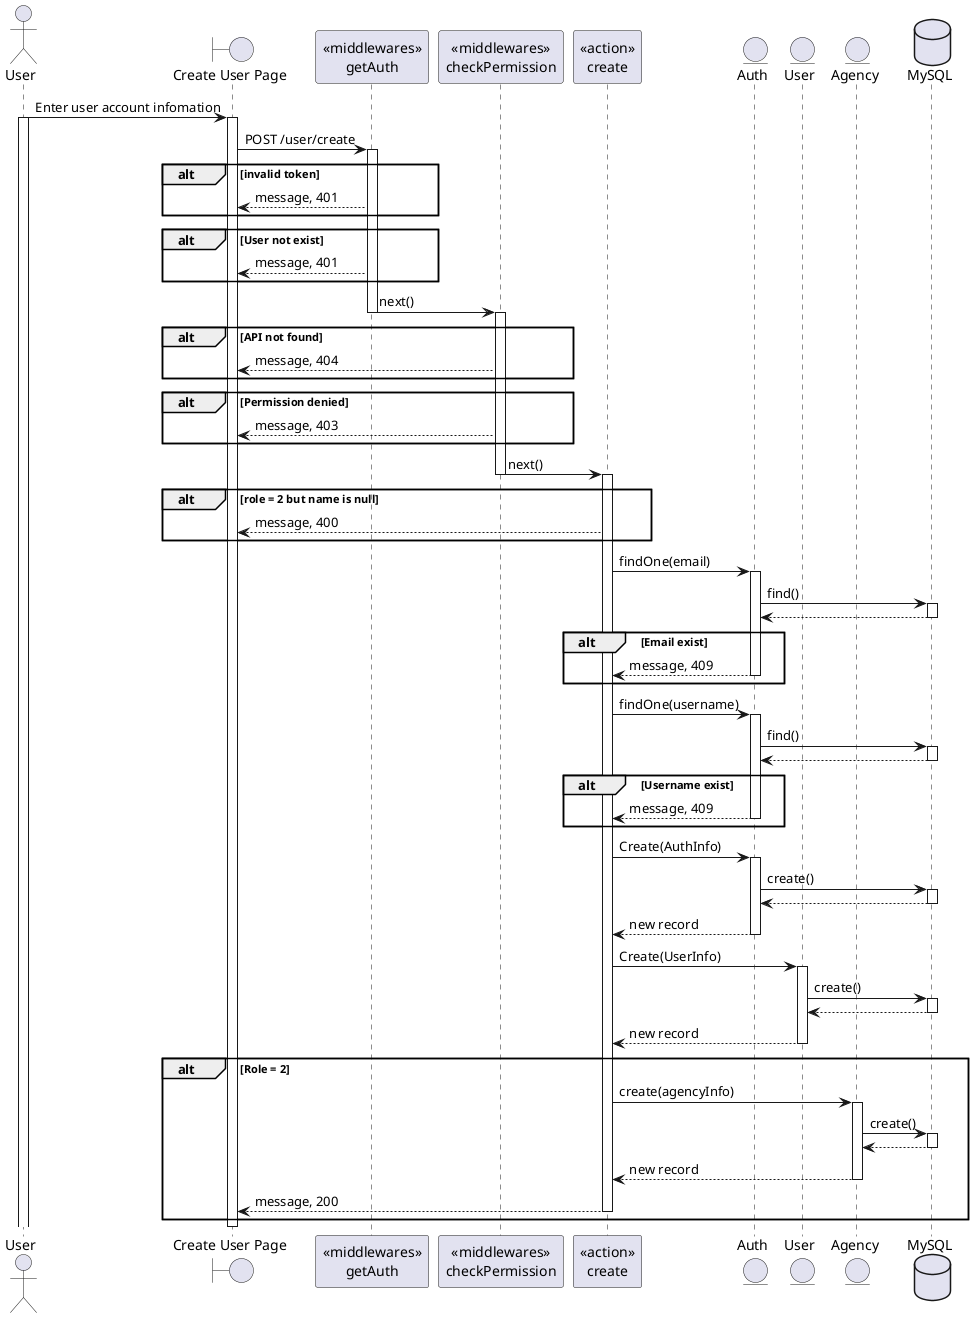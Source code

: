 @startuml
actor User
boundary "Create User Page" as Client
participant "<<middlewares>>\ngetAuth" as mid1
participant "<<middlewares>>\ncheckPermission" as mid2
participant "<<action>>\ncreate" as Controller
entity "Auth" as Model1
entity "User" as Model2
entity "Agency" as Model3
database "MySQL" as DB

User -> Client: Enter user account infomation
activate User
activate Client

Client -> mid1: POST /user/create
activate mid1
alt invalid token 
mid1 --> Client: message, 401
end
alt User not exist
mid1 --> Client: message, 401
end
mid1 -> mid2: next()
deactivate mid1
activate mid2
alt API not found
mid2 --> Client: message, 404
end
alt Permission denied
mid2 --> Client: message, 403
end
mid2 -> Controller: next()
deactivate mid2
activate Controller
alt role = 2 but name is null
    Controller --> Client: message, 400
end
Controller -> Model1: findOne(email)
activate Model1
Model1 -> DB: find()
activate DB
DB --> Model1
deactivate DB
alt Email exist 
    Model1 --> Controller: message, 409
    deactivate Model1
end
Controller -> Model1: findOne(username)
activate Model1
Model1 -> DB: find()
activate DB
DB --> Model1
deactivate DB
alt Username exist
    Model1 --> Controller: message, 409
    deactivate Model1
end
Controller -> Model1: Create(AuthInfo)
activate Model1
Model1 -> DB: create()
activate DB
DB --> Model1
deactivate DB

Model1 --> Controller: new record
deactivate Model1
Controller -> Model2: Create(UserInfo)
activate Model2
Model2 -> DB: create()
activate DB
DB --> Model2
deactivate DB
Model2 --> Controller: new record
deactivate Model2
alt Role = 2
Controller -> Model3: create(agencyInfo)
activate Model3
Model3 -> DB: create()
activate DB
DB --> Model3
deactivate DB
Model3 --> Controller: new record
deactivate Model3
Controller --> Client: message, 200
deactivate Controller

end
deactivate Client

@enduml
